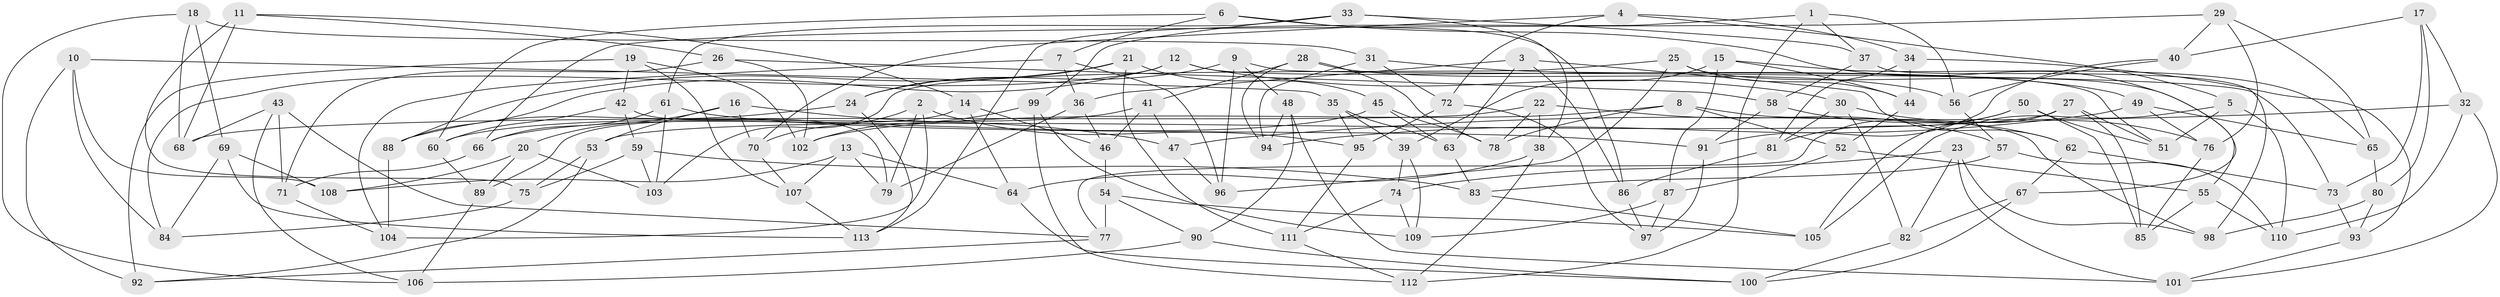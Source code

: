 // coarse degree distribution, {6: 0.3695652173913043, 4: 0.21739130434782608, 5: 0.17391304347826086, 8: 0.10869565217391304, 9: 0.043478260869565216, 7: 0.08695652173913043}
// Generated by graph-tools (version 1.1) at 2025/38/03/04/25 23:38:12]
// undirected, 113 vertices, 226 edges
graph export_dot {
  node [color=gray90,style=filled];
  1;
  2;
  3;
  4;
  5;
  6;
  7;
  8;
  9;
  10;
  11;
  12;
  13;
  14;
  15;
  16;
  17;
  18;
  19;
  20;
  21;
  22;
  23;
  24;
  25;
  26;
  27;
  28;
  29;
  30;
  31;
  32;
  33;
  34;
  35;
  36;
  37;
  38;
  39;
  40;
  41;
  42;
  43;
  44;
  45;
  46;
  47;
  48;
  49;
  50;
  51;
  52;
  53;
  54;
  55;
  56;
  57;
  58;
  59;
  60;
  61;
  62;
  63;
  64;
  65;
  66;
  67;
  68;
  69;
  70;
  71;
  72;
  73;
  74;
  75;
  76;
  77;
  78;
  79;
  80;
  81;
  82;
  83;
  84;
  85;
  86;
  87;
  88;
  89;
  90;
  91;
  92;
  93;
  94;
  95;
  96;
  97;
  98;
  99;
  100;
  101;
  102;
  103;
  104;
  105;
  106;
  107;
  108;
  109;
  110;
  111;
  112;
  113;
  1 -- 113;
  1 -- 56;
  1 -- 112;
  1 -- 37;
  2 -- 95;
  2 -- 70;
  2 -- 79;
  2 -- 104;
  3 -- 63;
  3 -- 62;
  3 -- 86;
  3 -- 36;
  4 -- 72;
  4 -- 70;
  4 -- 5;
  4 -- 34;
  5 -- 110;
  5 -- 51;
  5 -- 105;
  6 -- 67;
  6 -- 60;
  6 -- 7;
  6 -- 86;
  7 -- 96;
  7 -- 36;
  7 -- 104;
  8 -- 98;
  8 -- 102;
  8 -- 52;
  8 -- 78;
  9 -- 48;
  9 -- 73;
  9 -- 96;
  9 -- 24;
  10 -- 84;
  10 -- 92;
  10 -- 108;
  10 -- 35;
  11 -- 14;
  11 -- 26;
  11 -- 75;
  11 -- 68;
  12 -- 30;
  12 -- 51;
  12 -- 88;
  12 -- 84;
  13 -- 79;
  13 -- 108;
  13 -- 107;
  13 -- 64;
  14 -- 46;
  14 -- 64;
  14 -- 89;
  15 -- 44;
  15 -- 65;
  15 -- 39;
  15 -- 87;
  16 -- 20;
  16 -- 47;
  16 -- 53;
  16 -- 70;
  17 -- 73;
  17 -- 80;
  17 -- 32;
  17 -- 40;
  18 -- 106;
  18 -- 69;
  18 -- 31;
  18 -- 68;
  19 -- 92;
  19 -- 107;
  19 -- 42;
  19 -- 102;
  20 -- 89;
  20 -- 108;
  20 -- 103;
  21 -- 45;
  21 -- 24;
  21 -- 111;
  21 -- 88;
  22 -- 57;
  22 -- 68;
  22 -- 38;
  22 -- 78;
  23 -- 82;
  23 -- 101;
  23 -- 74;
  23 -- 98;
  24 -- 88;
  24 -- 113;
  25 -- 44;
  25 -- 55;
  25 -- 103;
  25 -- 96;
  26 -- 102;
  26 -- 58;
  26 -- 71;
  27 -- 53;
  27 -- 85;
  27 -- 51;
  27 -- 105;
  28 -- 78;
  28 -- 41;
  28 -- 56;
  28 -- 94;
  29 -- 66;
  29 -- 76;
  29 -- 40;
  29 -- 65;
  30 -- 76;
  30 -- 81;
  30 -- 82;
  31 -- 49;
  31 -- 72;
  31 -- 94;
  32 -- 110;
  32 -- 101;
  32 -- 47;
  33 -- 38;
  33 -- 37;
  33 -- 61;
  33 -- 99;
  34 -- 44;
  34 -- 81;
  34 -- 93;
  35 -- 95;
  35 -- 63;
  35 -- 39;
  36 -- 46;
  36 -- 79;
  37 -- 58;
  37 -- 98;
  38 -- 64;
  38 -- 112;
  39 -- 74;
  39 -- 109;
  40 -- 56;
  40 -- 91;
  41 -- 47;
  41 -- 46;
  41 -- 60;
  42 -- 59;
  42 -- 60;
  42 -- 79;
  43 -- 106;
  43 -- 77;
  43 -- 71;
  43 -- 68;
  44 -- 52;
  45 -- 78;
  45 -- 66;
  45 -- 63;
  46 -- 54;
  47 -- 96;
  48 -- 90;
  48 -- 101;
  48 -- 94;
  49 -- 76;
  49 -- 65;
  49 -- 94;
  50 -- 51;
  50 -- 77;
  50 -- 81;
  50 -- 85;
  52 -- 87;
  52 -- 55;
  53 -- 92;
  53 -- 75;
  54 -- 105;
  54 -- 90;
  54 -- 77;
  55 -- 110;
  55 -- 85;
  56 -- 57;
  57 -- 110;
  57 -- 83;
  58 -- 91;
  58 -- 62;
  59 -- 75;
  59 -- 103;
  59 -- 83;
  60 -- 89;
  61 -- 91;
  61 -- 103;
  61 -- 66;
  62 -- 67;
  62 -- 73;
  63 -- 83;
  64 -- 100;
  65 -- 80;
  66 -- 71;
  67 -- 82;
  67 -- 100;
  69 -- 84;
  69 -- 108;
  69 -- 113;
  70 -- 107;
  71 -- 104;
  72 -- 97;
  72 -- 95;
  73 -- 93;
  74 -- 109;
  74 -- 111;
  75 -- 84;
  76 -- 85;
  77 -- 92;
  80 -- 98;
  80 -- 93;
  81 -- 86;
  82 -- 100;
  83 -- 105;
  86 -- 97;
  87 -- 109;
  87 -- 97;
  88 -- 104;
  89 -- 106;
  90 -- 100;
  90 -- 106;
  91 -- 97;
  93 -- 101;
  95 -- 111;
  99 -- 112;
  99 -- 109;
  99 -- 102;
  107 -- 113;
  111 -- 112;
}
